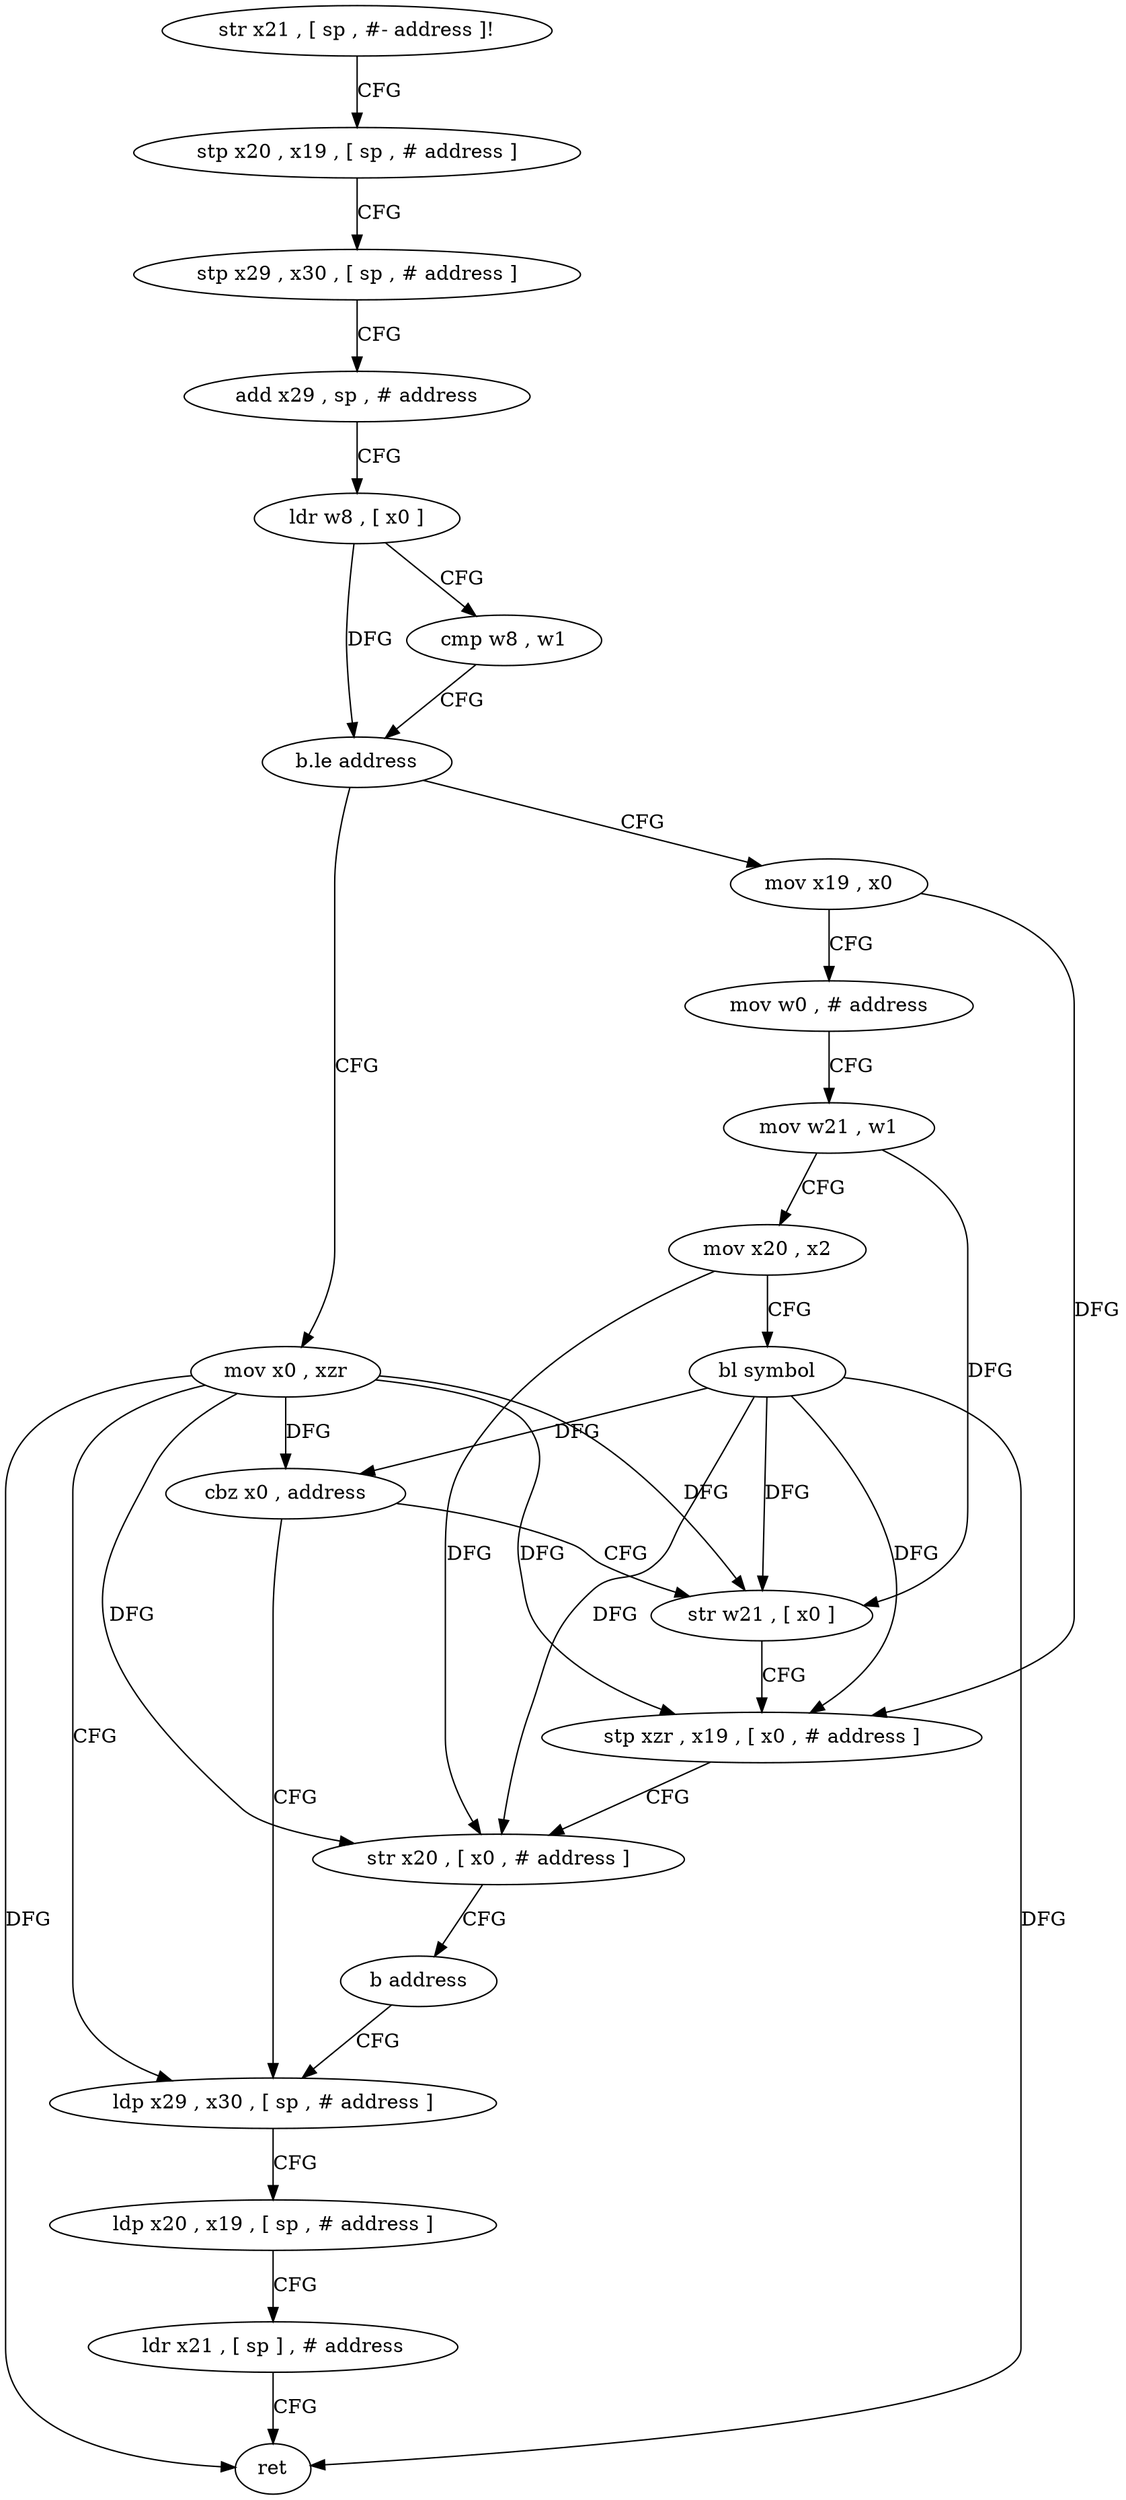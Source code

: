 digraph "func" {
"71572" [label = "str x21 , [ sp , #- address ]!" ]
"71576" [label = "stp x20 , x19 , [ sp , # address ]" ]
"71580" [label = "stp x29 , x30 , [ sp , # address ]" ]
"71584" [label = "add x29 , sp , # address" ]
"71588" [label = "ldr w8 , [ x0 ]" ]
"71592" [label = "cmp w8 , w1" ]
"71596" [label = "b.le address" ]
"71640" [label = "mov x0 , xzr" ]
"71600" [label = "mov x19 , x0" ]
"71644" [label = "ldp x29 , x30 , [ sp , # address ]" ]
"71604" [label = "mov w0 , # address" ]
"71608" [label = "mov w21 , w1" ]
"71612" [label = "mov x20 , x2" ]
"71616" [label = "bl symbol" ]
"71620" [label = "cbz x0 , address" ]
"71624" [label = "str w21 , [ x0 ]" ]
"71648" [label = "ldp x20 , x19 , [ sp , # address ]" ]
"71652" [label = "ldr x21 , [ sp ] , # address" ]
"71656" [label = "ret" ]
"71628" [label = "stp xzr , x19 , [ x0 , # address ]" ]
"71632" [label = "str x20 , [ x0 , # address ]" ]
"71636" [label = "b address" ]
"71572" -> "71576" [ label = "CFG" ]
"71576" -> "71580" [ label = "CFG" ]
"71580" -> "71584" [ label = "CFG" ]
"71584" -> "71588" [ label = "CFG" ]
"71588" -> "71592" [ label = "CFG" ]
"71588" -> "71596" [ label = "DFG" ]
"71592" -> "71596" [ label = "CFG" ]
"71596" -> "71640" [ label = "CFG" ]
"71596" -> "71600" [ label = "CFG" ]
"71640" -> "71644" [ label = "CFG" ]
"71640" -> "71620" [ label = "DFG" ]
"71640" -> "71656" [ label = "DFG" ]
"71640" -> "71624" [ label = "DFG" ]
"71640" -> "71628" [ label = "DFG" ]
"71640" -> "71632" [ label = "DFG" ]
"71600" -> "71604" [ label = "CFG" ]
"71600" -> "71628" [ label = "DFG" ]
"71644" -> "71648" [ label = "CFG" ]
"71604" -> "71608" [ label = "CFG" ]
"71608" -> "71612" [ label = "CFG" ]
"71608" -> "71624" [ label = "DFG" ]
"71612" -> "71616" [ label = "CFG" ]
"71612" -> "71632" [ label = "DFG" ]
"71616" -> "71620" [ label = "DFG" ]
"71616" -> "71656" [ label = "DFG" ]
"71616" -> "71624" [ label = "DFG" ]
"71616" -> "71628" [ label = "DFG" ]
"71616" -> "71632" [ label = "DFG" ]
"71620" -> "71644" [ label = "CFG" ]
"71620" -> "71624" [ label = "CFG" ]
"71624" -> "71628" [ label = "CFG" ]
"71648" -> "71652" [ label = "CFG" ]
"71652" -> "71656" [ label = "CFG" ]
"71628" -> "71632" [ label = "CFG" ]
"71632" -> "71636" [ label = "CFG" ]
"71636" -> "71644" [ label = "CFG" ]
}
